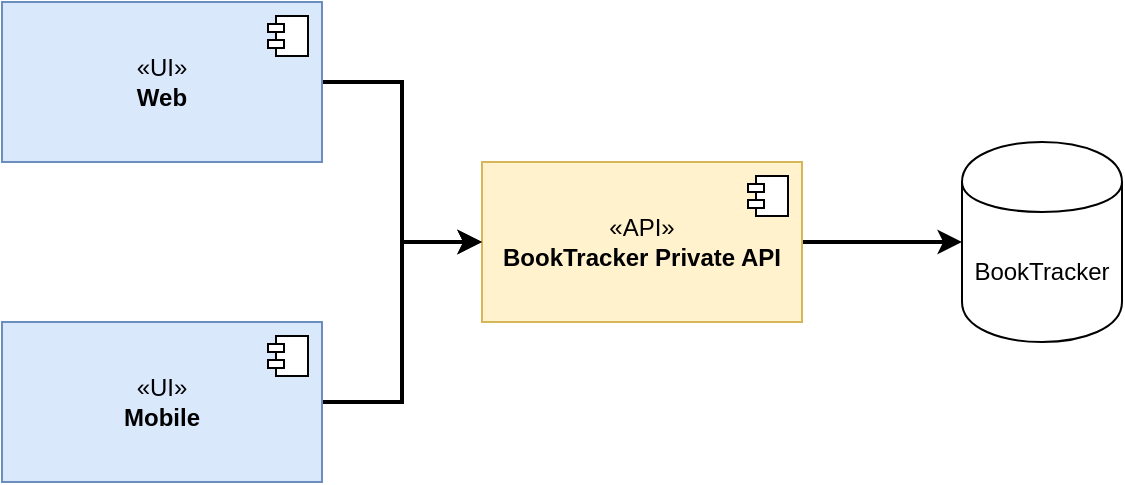 <mxfile version="26.0.9">
  <diagram name="Page-1" id="9FZHxxejBc3NsM1Z9Vd5">
    <mxGraphModel dx="1266" dy="743" grid="1" gridSize="10" guides="1" tooltips="1" connect="1" arrows="1" fold="1" page="0" pageScale="1" pageWidth="850" pageHeight="1100" math="0" shadow="0">
      <root>
        <mxCell id="0" />
        <mxCell id="1" parent="0" />
        <mxCell id="FCXPWsU9b27rNf32MopT-4" style="edgeStyle=orthogonalEdgeStyle;rounded=0;orthogonalLoop=1;jettySize=auto;html=1;strokeWidth=2;" parent="1" source="FCXPWsU9b27rNf32MopT-1" target="FCXPWsU9b27rNf32MopT-3" edge="1">
          <mxGeometry relative="1" as="geometry" />
        </mxCell>
        <mxCell id="FCXPWsU9b27rNf32MopT-1" value="«API»&lt;br&gt;&lt;b&gt;BookTracker Private API&lt;/b&gt;" style="html=1;dropTarget=0;whiteSpace=wrap;fillColor=#fff2cc;strokeColor=#d6b656;" parent="1" vertex="1">
          <mxGeometry x="320" y="280" width="160" height="80" as="geometry" />
        </mxCell>
        <mxCell id="FCXPWsU9b27rNf32MopT-2" value="" style="shape=module;jettyWidth=8;jettyHeight=4;" parent="FCXPWsU9b27rNf32MopT-1" vertex="1">
          <mxGeometry x="1" width="20" height="20" relative="1" as="geometry">
            <mxPoint x="-27" y="7" as="offset" />
          </mxGeometry>
        </mxCell>
        <mxCell id="FCXPWsU9b27rNf32MopT-3" value="BookTracker" style="shape=cylinder;whiteSpace=wrap;html=1;boundedLbl=1;backgroundOutline=1;" parent="1" vertex="1">
          <mxGeometry x="560" y="270" width="80" height="100" as="geometry" />
        </mxCell>
        <mxCell id="FCXPWsU9b27rNf32MopT-13" style="edgeStyle=orthogonalEdgeStyle;rounded=0;orthogonalLoop=1;jettySize=auto;html=1;strokeWidth=2;" parent="1" source="FCXPWsU9b27rNf32MopT-5" target="FCXPWsU9b27rNf32MopT-1" edge="1">
          <mxGeometry relative="1" as="geometry">
            <mxPoint x="360" y="320" as="targetPoint" />
          </mxGeometry>
        </mxCell>
        <mxCell id="FCXPWsU9b27rNf32MopT-5" value="«UI»&lt;br&gt;&lt;b&gt;Web&lt;/b&gt;" style="html=1;dropTarget=0;whiteSpace=wrap;fillColor=#dae8fc;strokeColor=#6c8ebf;" parent="1" vertex="1">
          <mxGeometry x="80" y="200" width="160" height="80" as="geometry" />
        </mxCell>
        <mxCell id="FCXPWsU9b27rNf32MopT-6" value="" style="shape=module;jettyWidth=8;jettyHeight=4;" parent="FCXPWsU9b27rNf32MopT-5" vertex="1">
          <mxGeometry x="1" width="20" height="20" relative="1" as="geometry">
            <mxPoint x="-27" y="7" as="offset" />
          </mxGeometry>
        </mxCell>
        <mxCell id="FCXPWsU9b27rNf32MopT-14" style="edgeStyle=orthogonalEdgeStyle;rounded=0;orthogonalLoop=1;jettySize=auto;html=1;strokeWidth=2;" parent="1" source="FCXPWsU9b27rNf32MopT-7" target="FCXPWsU9b27rNf32MopT-1" edge="1">
          <mxGeometry relative="1" as="geometry">
            <mxPoint x="360" y="320" as="targetPoint" />
          </mxGeometry>
        </mxCell>
        <mxCell id="FCXPWsU9b27rNf32MopT-7" value="«UI»&lt;br&gt;&lt;b&gt;Mobile&lt;/b&gt;" style="html=1;dropTarget=0;whiteSpace=wrap;fillColor=#dae8fc;strokeColor=#6c8ebf;" parent="1" vertex="1">
          <mxGeometry x="80" y="360" width="160" height="80" as="geometry" />
        </mxCell>
        <mxCell id="FCXPWsU9b27rNf32MopT-8" value="" style="shape=module;jettyWidth=8;jettyHeight=4;" parent="FCXPWsU9b27rNf32MopT-7" vertex="1">
          <mxGeometry x="1" width="20" height="20" relative="1" as="geometry">
            <mxPoint x="-27" y="7" as="offset" />
          </mxGeometry>
        </mxCell>
      </root>
    </mxGraphModel>
  </diagram>
</mxfile>
